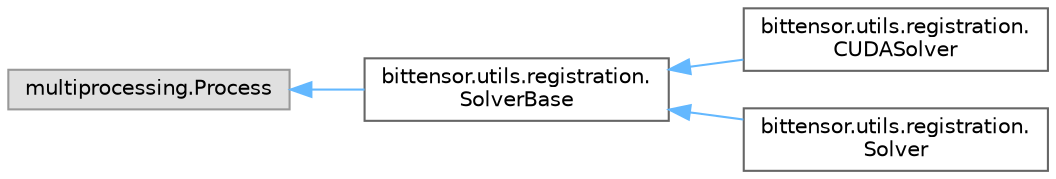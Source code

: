 digraph "Graphical Class Hierarchy"
{
 // LATEX_PDF_SIZE
  bgcolor="transparent";
  edge [fontname=Helvetica,fontsize=10,labelfontname=Helvetica,labelfontsize=10];
  node [fontname=Helvetica,fontsize=10,shape=box,height=0.2,width=0.4];
  rankdir="LR";
  Node0 [label="multiprocessing.Process",height=0.2,width=0.4,color="grey60", fillcolor="#E0E0E0", style="filled",tooltip=" "];
  Node0 -> Node1 [dir="back",color="steelblue1",style="solid"];
  Node1 [label="bittensor.utils.registration.\lSolverBase",height=0.2,width=0.4,color="grey40", fillcolor="white", style="filled",URL="$classbittensor_1_1utils_1_1registration_1_1_solver_base.html",tooltip=" "];
  Node1 -> Node2 [dir="back",color="steelblue1",style="solid"];
  Node2 [label="bittensor.utils.registration.\lCUDASolver",height=0.2,width=0.4,color="grey40", fillcolor="white", style="filled",URL="$classbittensor_1_1utils_1_1registration_1_1_c_u_d_a_solver.html",tooltip=" "];
  Node1 -> Node3 [dir="back",color="steelblue1",style="solid"];
  Node3 [label="bittensor.utils.registration.\lSolver",height=0.2,width=0.4,color="grey40", fillcolor="white", style="filled",URL="$classbittensor_1_1utils_1_1registration_1_1_solver.html",tooltip=" "];
}
